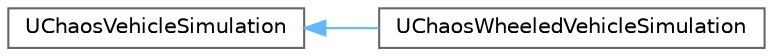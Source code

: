 digraph "Graphical Class Hierarchy"
{
 // INTERACTIVE_SVG=YES
 // LATEX_PDF_SIZE
  bgcolor="transparent";
  edge [fontname=Helvetica,fontsize=10,labelfontname=Helvetica,labelfontsize=10];
  node [fontname=Helvetica,fontsize=10,shape=box,height=0.2,width=0.4];
  rankdir="LR";
  Node0 [id="Node000000",label="UChaosVehicleSimulation",height=0.2,width=0.4,color="grey40", fillcolor="white", style="filled",URL="$dc/d75/classUChaosVehicleSimulation.html",tooltip=" "];
  Node0 -> Node1 [id="edge8854_Node000000_Node000001",dir="back",color="steelblue1",style="solid",tooltip=" "];
  Node1 [id="Node000001",label="UChaosWheeledVehicleSimulation",height=0.2,width=0.4,color="grey40", fillcolor="white", style="filled",URL="$d9/de4/classUChaosWheeledVehicleSimulation.html",tooltip=" "];
}
